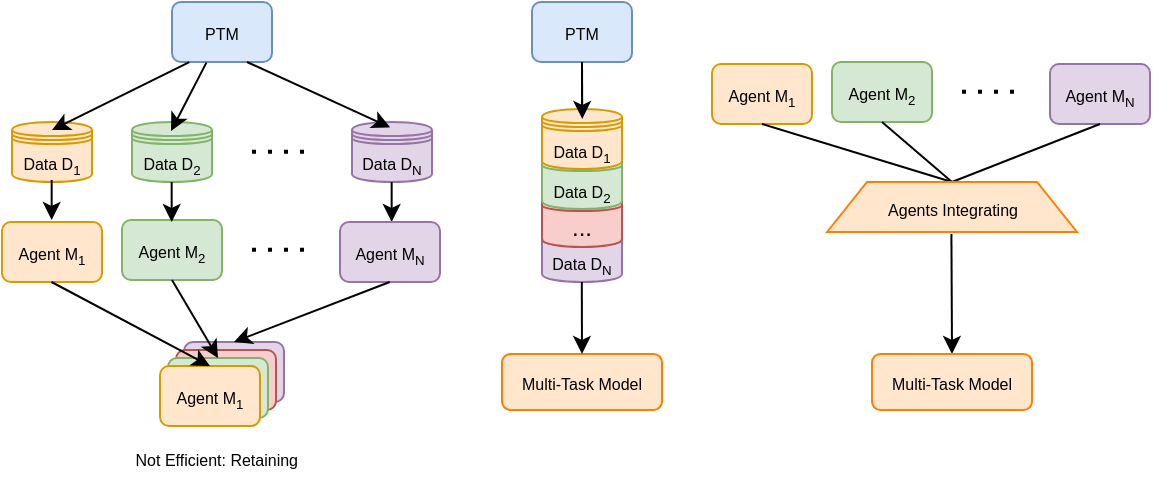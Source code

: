 <mxfile version="24.7.17">
  <diagram name="第 1 页" id="HCUVQpsvBnsszOfaJM8N">
    <mxGraphModel dx="722" dy="429" grid="1" gridSize="10" guides="1" tooltips="1" connect="1" arrows="1" fold="1" page="1" pageScale="1" pageWidth="827" pageHeight="1169" math="0" shadow="0">
      <root>
        <mxCell id="0" />
        <mxCell id="1" parent="0" />
        <mxCell id="VpYt9LzkhfkG9tVjbVdd-90" value="" style="rounded=1;whiteSpace=wrap;html=1;fillColor=#e1d5e7;strokeColor=#9673a6;" vertex="1" parent="1">
          <mxGeometry x="286" y="630" width="50" height="30" as="geometry" />
        </mxCell>
        <mxCell id="VpYt9LzkhfkG9tVjbVdd-91" value="" style="rounded=1;whiteSpace=wrap;html=1;fillColor=#f8cecc;strokeColor=#b85450;" vertex="1" parent="1">
          <mxGeometry x="282" y="634" width="50" height="30" as="geometry" />
        </mxCell>
        <mxCell id="VpYt9LzkhfkG9tVjbVdd-50" value="&lt;font style=&quot;font-size: 8px;&quot;&gt;Data D&lt;sub&gt;N&lt;/sub&gt;&lt;/font&gt;" style="shape=datastore;whiteSpace=wrap;html=1;align=center;fillColor=#e1d5e7;strokeColor=#9673a6;" vertex="1" parent="1">
          <mxGeometry x="465" y="571" width="40" height="29" as="geometry" />
        </mxCell>
        <mxCell id="VpYt9LzkhfkG9tVjbVdd-1" value="&lt;font style=&quot;font-size: 8px;&quot;&gt;PTM&lt;/font&gt;" style="rounded=1;whiteSpace=wrap;html=1;fillColor=#dae8fc;strokeColor=#6c8ebf;" vertex="1" parent="1">
          <mxGeometry x="280" y="460" width="50" height="30" as="geometry" />
        </mxCell>
        <mxCell id="VpYt9LzkhfkG9tVjbVdd-3" value="&lt;font style=&quot;font-size: 8px;&quot;&gt;Data D&lt;sub&gt;1&lt;/sub&gt;&lt;/font&gt;" style="shape=datastore;whiteSpace=wrap;html=1;align=center;fillColor=#ffe6cc;strokeColor=#d79b00;" vertex="1" parent="1">
          <mxGeometry x="200" y="520" width="40" height="30" as="geometry" />
        </mxCell>
        <mxCell id="VpYt9LzkhfkG9tVjbVdd-7" value="" style="endArrow=none;dashed=1;html=1;dashPattern=1 3;strokeWidth=2;rounded=0;" edge="1" parent="1">
          <mxGeometry width="50" height="50" relative="1" as="geometry">
            <mxPoint x="320" y="534.83" as="sourcePoint" />
            <mxPoint x="350" y="534.83" as="targetPoint" />
          </mxGeometry>
        </mxCell>
        <mxCell id="VpYt9LzkhfkG9tVjbVdd-9" value="" style="endArrow=classic;html=1;rounded=0;exitX=0.173;exitY=1.003;exitDx=0;exitDy=0;exitPerimeter=0;" edge="1" parent="1" source="VpYt9LzkhfkG9tVjbVdd-1">
          <mxGeometry width="50" height="50" relative="1" as="geometry">
            <mxPoint x="260" y="490" as="sourcePoint" />
            <mxPoint x="220" y="524" as="targetPoint" />
          </mxGeometry>
        </mxCell>
        <mxCell id="VpYt9LzkhfkG9tVjbVdd-11" value="&lt;font style=&quot;font-size: 8px;&quot;&gt;Data D&lt;sub&gt;2&lt;/sub&gt;&lt;/font&gt;" style="shape=datastore;whiteSpace=wrap;html=1;align=center;fillColor=#d5e8d4;strokeColor=#82b366;" vertex="1" parent="1">
          <mxGeometry x="260" y="520" width="40" height="30" as="geometry" />
        </mxCell>
        <mxCell id="VpYt9LzkhfkG9tVjbVdd-12" value="&lt;font style=&quot;font-size: 8px;&quot;&gt;Data D&lt;sub&gt;N&lt;/sub&gt;&lt;/font&gt;" style="shape=datastore;whiteSpace=wrap;html=1;align=center;fillColor=#e1d5e7;strokeColor=#9673a6;" vertex="1" parent="1">
          <mxGeometry x="370" y="520" width="40" height="30" as="geometry" />
        </mxCell>
        <mxCell id="VpYt9LzkhfkG9tVjbVdd-14" value="" style="endArrow=classic;html=1;rounded=0;exitX=0.75;exitY=1;exitDx=0;exitDy=0;entryX=0.476;entryY=0.089;entryDx=0;entryDy=0;entryPerimeter=0;" edge="1" parent="1" source="VpYt9LzkhfkG9tVjbVdd-1" target="VpYt9LzkhfkG9tVjbVdd-12">
          <mxGeometry width="50" height="50" relative="1" as="geometry">
            <mxPoint x="320" y="490" as="sourcePoint" />
            <mxPoint x="390" y="520" as="targetPoint" />
          </mxGeometry>
        </mxCell>
        <mxCell id="VpYt9LzkhfkG9tVjbVdd-19" value="&lt;font style=&quot;font-size: 8px;&quot;&gt;Agent M&lt;sub&gt;1&lt;/sub&gt;&lt;/font&gt;" style="rounded=1;whiteSpace=wrap;html=1;fillColor=#ffe6cc;strokeColor=#d79b00;gradientColor=none;" vertex="1" parent="1">
          <mxGeometry x="195" y="570" width="50" height="30" as="geometry" />
        </mxCell>
        <mxCell id="VpYt9LzkhfkG9tVjbVdd-20" value="&lt;font style=&quot;font-size: 8px;&quot;&gt;Agent M&lt;sub&gt;2&lt;/sub&gt;&lt;/font&gt;" style="rounded=1;whiteSpace=wrap;html=1;fillColor=#d5e8d4;strokeColor=#82b366;" vertex="1" parent="1">
          <mxGeometry x="255" y="569" width="50" height="30" as="geometry" />
        </mxCell>
        <mxCell id="VpYt9LzkhfkG9tVjbVdd-22" value="" style="endArrow=classic;html=1;rounded=0;" edge="1" parent="1">
          <mxGeometry width="50" height="50" relative="1" as="geometry">
            <mxPoint x="219.83" y="549" as="sourcePoint" />
            <mxPoint x="219.83" y="569" as="targetPoint" />
          </mxGeometry>
        </mxCell>
        <mxCell id="VpYt9LzkhfkG9tVjbVdd-23" value="" style="endArrow=classic;html=1;rounded=0;" edge="1" parent="1">
          <mxGeometry width="50" height="50" relative="1" as="geometry">
            <mxPoint x="279.83" y="550" as="sourcePoint" />
            <mxPoint x="279.83" y="570" as="targetPoint" />
          </mxGeometry>
        </mxCell>
        <mxCell id="VpYt9LzkhfkG9tVjbVdd-24" value="" style="endArrow=classic;html=1;rounded=0;" edge="1" parent="1">
          <mxGeometry width="50" height="50" relative="1" as="geometry">
            <mxPoint x="389.83" y="550" as="sourcePoint" />
            <mxPoint x="389.83" y="570" as="targetPoint" />
          </mxGeometry>
        </mxCell>
        <mxCell id="VpYt9LzkhfkG9tVjbVdd-25" value="" style="endArrow=none;dashed=1;html=1;dashPattern=1 3;strokeWidth=2;rounded=0;" edge="1" parent="1">
          <mxGeometry width="50" height="50" relative="1" as="geometry">
            <mxPoint x="320" y="583.83" as="sourcePoint" />
            <mxPoint x="350" y="583.83" as="targetPoint" />
          </mxGeometry>
        </mxCell>
        <mxCell id="VpYt9LzkhfkG9tVjbVdd-26" value="&lt;font style=&quot;font-size: 8px;&quot;&gt;Agent M&lt;sub&gt;N&lt;/sub&gt;&lt;/font&gt;" style="rounded=1;whiteSpace=wrap;html=1;fillColor=#e1d5e7;strokeColor=#9673a6;" vertex="1" parent="1">
          <mxGeometry x="364" y="570" width="50" height="30" as="geometry" />
        </mxCell>
        <mxCell id="VpYt9LzkhfkG9tVjbVdd-10" value="" style="endArrow=classic;html=1;rounded=0;exitX=0.344;exitY=1.011;exitDx=0;exitDy=0;exitPerimeter=0;entryX=0.488;entryY=0.15;entryDx=0;entryDy=0;entryPerimeter=0;" edge="1" parent="1" source="VpYt9LzkhfkG9tVjbVdd-1" target="VpYt9LzkhfkG9tVjbVdd-11">
          <mxGeometry width="50" height="50" relative="1" as="geometry">
            <mxPoint x="310" y="490" as="sourcePoint" />
            <mxPoint x="280" y="520" as="targetPoint" />
          </mxGeometry>
        </mxCell>
        <mxCell id="VpYt9LzkhfkG9tVjbVdd-55" value="" style="edgeStyle=orthogonalEdgeStyle;rounded=0;orthogonalLoop=1;jettySize=auto;html=1;" edge="1" parent="1" source="VpYt9LzkhfkG9tVjbVdd-43" target="VpYt9LzkhfkG9tVjbVdd-49">
          <mxGeometry relative="1" as="geometry" />
        </mxCell>
        <mxCell id="VpYt9LzkhfkG9tVjbVdd-43" value="&lt;font style=&quot;font-size: 8px;&quot;&gt;PTM&lt;/font&gt;" style="rounded=1;whiteSpace=wrap;html=1;fillColor=#dae8fc;strokeColor=#6c8ebf;" vertex="1" parent="1">
          <mxGeometry x="460" y="460" width="50" height="30" as="geometry" />
        </mxCell>
        <mxCell id="VpYt9LzkhfkG9tVjbVdd-51" value="..." style="shape=datastore;whiteSpace=wrap;html=1;align=center;fillColor=#f8cecc;strokeColor=#b85450;" vertex="1" parent="1">
          <mxGeometry x="465" y="553.5" width="40" height="29" as="geometry" />
        </mxCell>
        <mxCell id="VpYt9LzkhfkG9tVjbVdd-49" value="&lt;font style=&quot;font-size: 8px;&quot;&gt;Data D&lt;sub&gt;2&lt;/sub&gt;&lt;/font&gt;" style="shape=datastore;whiteSpace=wrap;html=1;align=center;fillColor=#d5e8d4;strokeColor=#82b366;" vertex="1" parent="1">
          <mxGeometry x="465" y="533.5" width="40" height="30" as="geometry" />
        </mxCell>
        <mxCell id="VpYt9LzkhfkG9tVjbVdd-48" value="&lt;font style=&quot;font-size: 8px;&quot;&gt;Data D&lt;sub&gt;1&lt;/sub&gt;&lt;/font&gt;" style="shape=datastore;whiteSpace=wrap;html=1;align=center;fillColor=#ffe6cc;strokeColor=#d79b00;" vertex="1" parent="1">
          <mxGeometry x="465" y="513.5" width="40" height="30" as="geometry" />
        </mxCell>
        <mxCell id="VpYt9LzkhfkG9tVjbVdd-52" value="" style="endArrow=classic;html=1;rounded=0;exitX=0.5;exitY=1;exitDx=0;exitDy=0;entryX=0.503;entryY=0.165;entryDx=0;entryDy=0;entryPerimeter=0;" edge="1" parent="1" source="VpYt9LzkhfkG9tVjbVdd-43" target="VpYt9LzkhfkG9tVjbVdd-48">
          <mxGeometry width="50" height="50" relative="1" as="geometry">
            <mxPoint x="489" y="530" as="sourcePoint" />
            <mxPoint x="485" y="510" as="targetPoint" />
          </mxGeometry>
        </mxCell>
        <mxCell id="VpYt9LzkhfkG9tVjbVdd-69" value="&lt;font style=&quot;font-size: 8px;&quot;&gt;Agent M&lt;sub&gt;1&lt;/sub&gt;&lt;/font&gt;" style="rounded=1;whiteSpace=wrap;html=1;fillColor=#ffe6cc;strokeColor=#d79b00;gradientColor=none;" vertex="1" parent="1">
          <mxGeometry x="550" y="491" width="50" height="30" as="geometry" />
        </mxCell>
        <mxCell id="VpYt9LzkhfkG9tVjbVdd-70" value="&lt;font style=&quot;font-size: 8px;&quot;&gt;Agent M&lt;sub&gt;2&lt;/sub&gt;&lt;/font&gt;" style="rounded=1;whiteSpace=wrap;html=1;fillColor=#d5e8d4;strokeColor=#82b366;" vertex="1" parent="1">
          <mxGeometry x="610" y="490" width="50" height="30" as="geometry" />
        </mxCell>
        <mxCell id="VpYt9LzkhfkG9tVjbVdd-71" value="" style="endArrow=none;dashed=1;html=1;dashPattern=1 3;strokeWidth=2;rounded=0;" edge="1" parent="1">
          <mxGeometry width="50" height="50" relative="1" as="geometry">
            <mxPoint x="675" y="504.83" as="sourcePoint" />
            <mxPoint x="705" y="504.83" as="targetPoint" />
          </mxGeometry>
        </mxCell>
        <mxCell id="VpYt9LzkhfkG9tVjbVdd-72" value="&lt;font style=&quot;font-size: 8px;&quot;&gt;Agent M&lt;sub&gt;N&lt;/sub&gt;&lt;/font&gt;" style="rounded=1;whiteSpace=wrap;html=1;fillColor=#e1d5e7;strokeColor=#9673a6;" vertex="1" parent="1">
          <mxGeometry x="719" y="491" width="50" height="30" as="geometry" />
        </mxCell>
        <mxCell id="VpYt9LzkhfkG9tVjbVdd-77" value="" style="endArrow=none;html=1;rounded=0;entryX=0.5;entryY=1;entryDx=0;entryDy=0;" edge="1" parent="1" target="VpYt9LzkhfkG9tVjbVdd-69">
          <mxGeometry width="50" height="50" relative="1" as="geometry">
            <mxPoint x="670" y="550" as="sourcePoint" />
            <mxPoint x="580" y="521" as="targetPoint" />
          </mxGeometry>
        </mxCell>
        <mxCell id="VpYt9LzkhfkG9tVjbVdd-78" value="" style="endArrow=none;html=1;rounded=0;entryX=0.5;entryY=1;entryDx=0;entryDy=0;" edge="1" parent="1" target="VpYt9LzkhfkG9tVjbVdd-70">
          <mxGeometry width="50" height="50" relative="1" as="geometry">
            <mxPoint x="670" y="550" as="sourcePoint" />
            <mxPoint x="640" y="521" as="targetPoint" />
          </mxGeometry>
        </mxCell>
        <mxCell id="VpYt9LzkhfkG9tVjbVdd-79" value="" style="endArrow=none;html=1;rounded=0;entryX=0.5;entryY=1;entryDx=0;entryDy=0;" edge="1" parent="1" target="VpYt9LzkhfkG9tVjbVdd-72">
          <mxGeometry width="50" height="50" relative="1" as="geometry">
            <mxPoint x="670" y="550" as="sourcePoint" />
            <mxPoint x="734" y="540" as="targetPoint" />
          </mxGeometry>
        </mxCell>
        <mxCell id="VpYt9LzkhfkG9tVjbVdd-82" value="&lt;span style=&quot;font-size: 8px;&quot;&gt;Agents Integrating&lt;/span&gt;" style="shape=trapezoid;perimeter=trapezoidPerimeter;whiteSpace=wrap;html=1;fixedSize=1;fillColor=#ffe6cc;strokeColor=#FF8000;" vertex="1" parent="1">
          <mxGeometry x="607.5" y="550" width="125" height="25" as="geometry" />
        </mxCell>
        <mxCell id="VpYt9LzkhfkG9tVjbVdd-89" value="" style="rounded=1;whiteSpace=wrap;html=1;fillColor=#d5e8d4;strokeColor=#82b366;" vertex="1" parent="1">
          <mxGeometry x="278" y="638" width="50" height="30" as="geometry" />
        </mxCell>
        <mxCell id="VpYt9LzkhfkG9tVjbVdd-86" value="&lt;font style=&quot;font-size: 8px;&quot;&gt;Agent M&lt;sub&gt;1&lt;/sub&gt;&lt;/font&gt;" style="rounded=1;whiteSpace=wrap;html=1;fillColor=#ffe6cc;strokeColor=#d79b00;gradientColor=none;" vertex="1" parent="1">
          <mxGeometry x="274" y="642" width="50" height="30" as="geometry" />
        </mxCell>
        <mxCell id="VpYt9LzkhfkG9tVjbVdd-98" value="" style="endArrow=classic;html=1;rounded=0;entryX=0.5;entryY=0;entryDx=0;entryDy=0;" edge="1" parent="1" target="VpYt9LzkhfkG9tVjbVdd-86">
          <mxGeometry width="50" height="50" relative="1" as="geometry">
            <mxPoint x="219.76" y="600" as="sourcePoint" />
            <mxPoint x="280" y="630" as="targetPoint" />
          </mxGeometry>
        </mxCell>
        <mxCell id="VpYt9LzkhfkG9tVjbVdd-99" value="" style="endArrow=classic;html=1;rounded=0;entryX=0.5;entryY=0;entryDx=0;entryDy=0;" edge="1" parent="1" target="VpYt9LzkhfkG9tVjbVdd-89">
          <mxGeometry width="50" height="50" relative="1" as="geometry">
            <mxPoint x="280" y="599" as="sourcePoint" />
            <mxPoint x="300" y="620" as="targetPoint" />
          </mxGeometry>
        </mxCell>
        <mxCell id="VpYt9LzkhfkG9tVjbVdd-101" value="" style="endArrow=classic;html=1;rounded=0;entryX=0.5;entryY=0;entryDx=0;entryDy=0;" edge="1" parent="1" target="VpYt9LzkhfkG9tVjbVdd-90">
          <mxGeometry width="50" height="50" relative="1" as="geometry">
            <mxPoint x="388.86" y="600" as="sourcePoint" />
            <mxPoint x="388.86" y="620" as="targetPoint" />
          </mxGeometry>
        </mxCell>
        <mxCell id="VpYt9LzkhfkG9tVjbVdd-102" value="&lt;span style=&quot;font-size: 8px;&quot;&gt;Multi-Task Model&lt;/span&gt;" style="rounded=1;whiteSpace=wrap;html=1;fillColor=#FFE6CC;strokeColor=#FF8000;" vertex="1" parent="1">
          <mxGeometry x="445" y="636" width="80" height="28" as="geometry" />
        </mxCell>
        <mxCell id="VpYt9LzkhfkG9tVjbVdd-103" value="" style="endArrow=classic;html=1;rounded=0;exitX=0.5;exitY=1;exitDx=0;exitDy=0;entryX=0.5;entryY=0;entryDx=0;entryDy=0;" edge="1" parent="1" target="VpYt9LzkhfkG9tVjbVdd-102">
          <mxGeometry width="50" height="50" relative="1" as="geometry">
            <mxPoint x="484.9" y="600" as="sourcePoint" />
            <mxPoint x="484.9" y="628" as="targetPoint" />
          </mxGeometry>
        </mxCell>
        <mxCell id="VpYt9LzkhfkG9tVjbVdd-106" value="" style="endArrow=classic;html=1;rounded=0;exitX=0.5;exitY=1;exitDx=0;exitDy=0;" edge="1" parent="1">
          <mxGeometry width="50" height="50" relative="1" as="geometry">
            <mxPoint x="669.71" y="576" as="sourcePoint" />
            <mxPoint x="670" y="636" as="targetPoint" />
          </mxGeometry>
        </mxCell>
        <mxCell id="VpYt9LzkhfkG9tVjbVdd-107" value="&lt;span style=&quot;font-size: 8px;&quot;&gt;Multi-Task Model&lt;/span&gt;" style="rounded=1;whiteSpace=wrap;html=1;fillColor=#FFE6CC;strokeColor=#FF8000;" vertex="1" parent="1">
          <mxGeometry x="630" y="636" width="80" height="28" as="geometry" />
        </mxCell>
        <mxCell id="VpYt9LzkhfkG9tVjbVdd-110" value="&lt;font style=&quot;font-size: 8px;&quot;&gt;Not Efficient: Retaining&amp;nbsp;&lt;/font&gt;&lt;div&gt;&lt;font style=&quot;font-size: 8px;&quot;&gt;&lt;br&gt;&lt;/font&gt;&lt;/div&gt;" style="text;html=1;align=center;verticalAlign=middle;whiteSpace=wrap;rounded=0;" vertex="1" parent="1">
          <mxGeometry x="234.5" y="680" width="137" height="30" as="geometry" />
        </mxCell>
      </root>
    </mxGraphModel>
  </diagram>
</mxfile>
